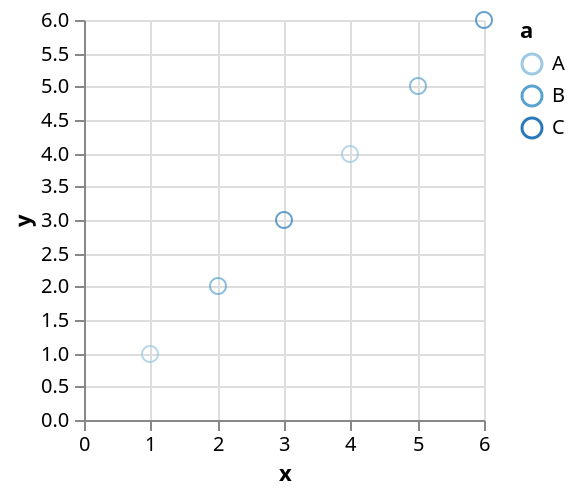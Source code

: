 {
    "$schema": "http://vega.github.io/schema/vega/v3.0.json",
    "autosize": "pad",
    "padding": 5,
    "encode": {
        "update": {
            "fill": {
                "value": "transparent"
            }
        }
    },
    "data": [
        {
            "name": "source_0",
            "values": [
                {
                    "a": "B",
                    "x": 2,
                    "y": 2
                },
                {
                    "a": "A",
                    "x": 1,
                    "y": 1
                },
                {
                    "a": "A",
                    "x": 4,
                    "y": 4
                },
                {
                    "a": "B",
                    "x": 5,
                    "y": 5
                },
                {
                    "a": "C",
                    "x": 3,
                    "y": 3
                },
                {
                    "a": "C",
                    "x": 6,
                    "y": 6
                }
            ]
        },
        {
            "name": "data_0",
            "source": "source_0",
            "transform": [
                {
                    "type": "formula",
                    "expr": "toNumber(datum[\"x\"])",
                    "as": "x"
                },
                {
                    "type": "formula",
                    "expr": "toNumber(datum[\"y\"])",
                    "as": "y"
                },
                {
                    "type": "filter",
                    "expr": "datum[\"x\"] !== null && !isNaN(datum[\"x\"]) && datum[\"y\"] !== null && !isNaN(datum[\"y\"])"
                }
            ]
        }
    ],
    "signals": [
        {
            "name": "width",
            "update": "200"
        },
        {
            "name": "height",
            "update": "200"
        }
    ],
    "marks": [
        {
            "name": "marks",
            "type": "symbol",
            "role": "point",
            "from": {
                "data": "data_0"
            },
            "encode": {
                "update": {
                    "x": {
                        "scale": "x",
                        "field": "x"
                    },
                    "y": {
                        "scale": "y",
                        "field": "y"
                    },
                    "stroke": {
                        "scale": "color",
                        "field": "a"
                    },
                    "fill": {
                        "value": "transparent"
                    },
                    "opacity": {
                        "value": 0.7
                    }
                }
            }
        }
    ],
    "scales": [
        {
            "name": "x",
            "type": "linear",
            "domain": {
                "data": "data_0",
                "field": "x"
            },
            "range": [
                0,
                200
            ],
            "round": true,
            "nice": true,
            "zero": true
        },
        {
            "name": "y",
            "type": "linear",
            "domain": {
                "data": "data_0",
                "field": "y"
            },
            "range": [
                200,
                0
            ],
            "round": true,
            "nice": true,
            "zero": true
        },
        {
            "name": "color",
            "type": "ordinal",
            "domain": {
                "data": "data_0",
                "field": "a",
                "sort": true
            },
            "range": "ordinal"
        }
    ],
    "axes": [
        {
            "scale": "x",
            "labelOverlap": true,
            "orient": "bottom",
            "tickCount": 5,
            "title": "x",
            "zindex": 1
        },
        {
            "scale": "x",
            "domain": false,
            "grid": true,
            "labels": false,
            "orient": "bottom",
            "tickCount": 5,
            "ticks": false,
            "zindex": 0,
            "gridScale": "y"
        },
        {
            "scale": "y",
            "orient": "left",
            "title": "y",
            "zindex": 1
        },
        {
            "scale": "y",
            "domain": false,
            "grid": true,
            "labels": false,
            "orient": "left",
            "ticks": false,
            "zindex": 0,
            "gridScale": "x"
        }
    ],
    "legends": [
        {
            "stroke": "color",
            "title": "a"
        }
    ]
}